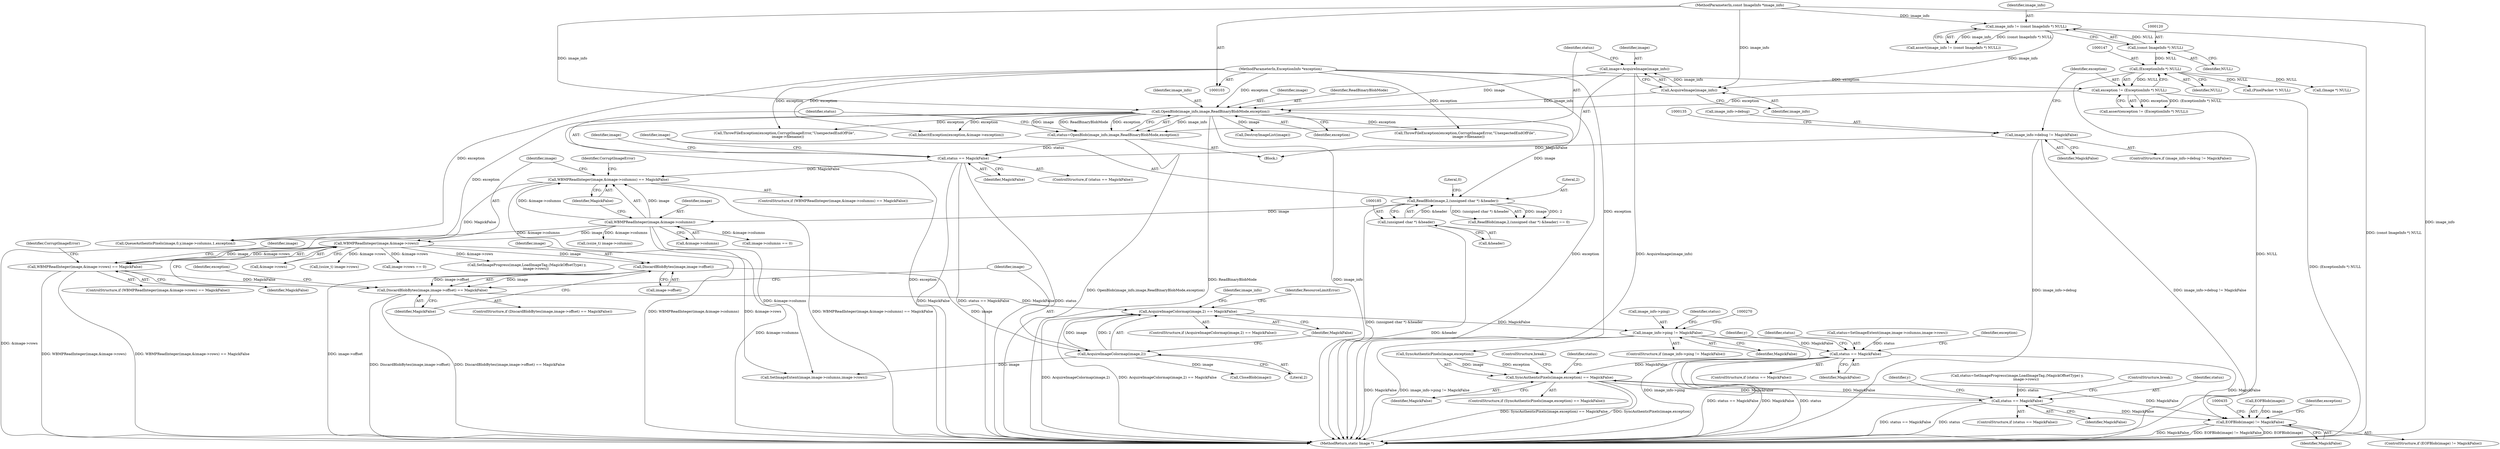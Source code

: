 digraph "0_ImageMagick_f6e9d0d9955e85bdd7540b251cd50d598dacc5e6_72@pointer" {
"1000263" [label="(Call,image_info->ping != MagickFalse)"];
"1000254" [label="(Call,AcquireImageColormap(image,2) == MagickFalse)"];
"1000255" [label="(Call,AcquireImageColormap(image,2))"];
"1000240" [label="(Call,DiscardBlobBytes(image,image->offset))"];
"1000213" [label="(Call,WBMPReadInteger(image,&image->rows))"];
"1000201" [label="(Call,WBMPReadInteger(image,&image->columns))"];
"1000181" [label="(Call,ReadBlob(image,2,(unsigned char *) &header))"];
"1000161" [label="(Call,OpenBlob(image_info,image,ReadBinaryBlobMode,exception))"];
"1000157" [label="(Call,AcquireImage(image_info))"];
"1000117" [label="(Call,image_info != (const ImageInfo *) NULL)"];
"1000104" [label="(MethodParameterIn,const ImageInfo *image_info)"];
"1000119" [label="(Call,(const ImageInfo *) NULL)"];
"1000155" [label="(Call,image=AcquireImage(image_info))"];
"1000144" [label="(Call,exception != (ExceptionInfo *) NULL)"];
"1000105" [label="(MethodParameterIn,ExceptionInfo *exception)"];
"1000146" [label="(Call,(ExceptionInfo *) NULL)"];
"1000184" [label="(Call,(unsigned char *) &header)"];
"1000239" [label="(Call,DiscardBlobBytes(image,image->offset) == MagickFalse)"];
"1000212" [label="(Call,WBMPReadInteger(image,&image->rows) == MagickFalse)"];
"1000200" [label="(Call,WBMPReadInteger(image,&image->columns) == MagickFalse)"];
"1000167" [label="(Call,status == MagickFalse)"];
"1000159" [label="(Call,status=OpenBlob(image_info,image,ReadBinaryBlobMode,exception))"];
"1000129" [label="(Call,image_info->debug != MagickFalse)"];
"1000287" [label="(Call,status == MagickFalse)"];
"1000396" [label="(Call,SyncAuthenticPixels(image,exception) == MagickFalse)"];
"1000414" [label="(Call,status == MagickFalse)"];
"1000423" [label="(Call,EOFBlob(image) != MagickFalse)"];
"1000258" [label="(Identifier,MagickFalse)"];
"1000397" [label="(Call,SyncAuthenticPixels(image,exception))"];
"1000424" [label="(Call,EOFBlob(image))"];
"1000172" [label="(Identifier,image)"];
"1000181" [label="(Call,ReadBlob(image,2,(unsigned char *) &header))"];
"1000415" [label="(Identifier,status)"];
"1000403" [label="(Identifier,status)"];
"1000213" [label="(Call,WBMPReadInteger(image,&image->rows))"];
"1000260" [label="(Identifier,ResourceLimitError)"];
"1000169" [label="(Identifier,MagickFalse)"];
"1000202" [label="(Identifier,image)"];
"1000121" [label="(Identifier,NULL)"];
"1000212" [label="(Call,WBMPReadInteger(image,&image->rows) == MagickFalse)"];
"1000348" [label="(Call,(ssize_t) image->columns)"];
"1000413" [label="(ControlStructure,if (status == MagickFalse))"];
"1000263" [label="(Call,image_info->ping != MagickFalse)"];
"1000201" [label="(Call,WBMPReadInteger(image,&image->columns))"];
"1000316" [label="(Call,QueueAuthenticPixels(image,0,y,image->columns,1,exception))"];
"1000163" [label="(Identifier,image)"];
"1000164" [label="(Identifier,ReadBinaryBlobMode)"];
"1000186" [label="(Call,&header)"];
"1000182" [label="(Identifier,image)"];
"1000162" [label="(Identifier,image_info)"];
"1000221" [label="(Identifier,CorruptImageError)"];
"1000209" [label="(Identifier,CorruptImageError)"];
"1000105" [label="(MethodParameterIn,ExceptionInfo *exception)"];
"1000106" [label="(Block,)"];
"1000143" [label="(Call,assert(exception != (ExceptionInfo *) NULL))"];
"1000129" [label="(Call,image_info->debug != MagickFalse)"];
"1000291" [label="(Call,InheritException(exception,&image->exception))"];
"1000148" [label="(Identifier,NULL)"];
"1000116" [label="(Call,assert(image_info != (const ImageInfo *) NULL))"];
"1000276" [label="(Call,status=SetImageExtent(image,image->columns,image->rows))"];
"1000238" [label="(ControlStructure,if (DiscardBlobBytes(image,image->offset) == MagickFalse))"];
"1000271" [label="(Call,CloseBlob(image))"];
"1000203" [label="(Call,&image->columns)"];
"1000426" [label="(Identifier,MagickFalse)"];
"1000255" [label="(Call,AcquireImageColormap(image,2))"];
"1000215" [label="(Call,&image->rows)"];
"1000422" [label="(ControlStructure,if (EOFBlob(image) != MagickFalse))"];
"1000286" [label="(ControlStructure,if (status == MagickFalse))"];
"1000414" [label="(Call,status == MagickFalse)"];
"1000160" [label="(Identifier,status)"];
"1000245" [label="(Identifier,MagickFalse)"];
"1000247" [label="(Identifier,exception)"];
"1000158" [label="(Identifier,image_info)"];
"1000166" [label="(ControlStructure,if (status == MagickFalse))"];
"1000253" [label="(ControlStructure,if (AcquireImageColormap(image,2) == MagickFalse))"];
"1000219" [label="(Identifier,MagickFalse)"];
"1000264" [label="(Call,image_info->ping)"];
"1000416" [label="(Identifier,MagickFalse)"];
"1000400" [label="(Identifier,MagickFalse)"];
"1000428" [label="(Identifier,exception)"];
"1000227" [label="(Identifier,image)"];
"1000161" [label="(Call,OpenBlob(image_info,image,ReadBinaryBlobMode,exception))"];
"1000306" [label="(Call,(ssize_t) image->rows)"];
"1000117" [label="(Call,image_info != (const ImageInfo *) NULL)"];
"1000159" [label="(Call,status=OpenBlob(image_info,image,ReadBinaryBlobMode,exception))"];
"1000167" [label="(Call,status == MagickFalse)"];
"1000265" [label="(Identifier,image_info)"];
"1000278" [label="(Call,SetImageExtent(image,image->columns,image->rows))"];
"1000441" [label="(MethodReturn,static Image *)"];
"1000183" [label="(Literal,2)"];
"1000188" [label="(Literal,0)"];
"1000230" [label="(Call,image->rows == 0)"];
"1000146" [label="(Call,(ExceptionInfo *) NULL)"];
"1000328" [label="(Call,(PixelPacket *) NULL)"];
"1000256" [label="(Identifier,image)"];
"1000427" [label="(Call,ThrowFileException(exception,CorruptImageError,\"UnexpectedEndOfFile\",\n      image->filename))"];
"1000118" [label="(Identifier,image_info)"];
"1000156" [label="(Identifier,image)"];
"1000289" [label="(Identifier,MagickFalse)"];
"1000242" [label="(Call,image->offset)"];
"1000199" [label="(ControlStructure,if (WBMPReadInteger(image,&image->columns) == MagickFalse))"];
"1000395" [label="(ControlStructure,if (SyncAuthenticPixels(image,exception) == MagickFalse))"];
"1000292" [label="(Identifier,exception)"];
"1000287" [label="(Call,status == MagickFalse)"];
"1000207" [label="(Identifier,MagickFalse)"];
"1000157" [label="(Call,AcquireImage(image_info))"];
"1000401" [label="(ControlStructure,break;)"];
"1000184" [label="(Call,(unsigned char *) &header)"];
"1000104" [label="(MethodParameterIn,const ImageInfo *image_info)"];
"1000262" [label="(ControlStructure,if (image_info->ping != MagickFalse))"];
"1000133" [label="(Identifier,MagickFalse)"];
"1000246" [label="(Call,ThrowFileException(exception,CorruptImageError,\"UnexpectedEndOfFile\",\n      image->filename))"];
"1000267" [label="(Identifier,MagickFalse)"];
"1000155" [label="(Call,image=AcquireImage(image_info))"];
"1000128" [label="(ControlStructure,if (image_info->debug != MagickFalse))"];
"1000404" [label="(Call,SetImageProgress(image,LoadImageTag,(MagickOffsetType) y,\n                image->rows))"];
"1000312" [label="(Identifier,y)"];
"1000145" [label="(Identifier,exception)"];
"1000130" [label="(Call,image_info->debug)"];
"1000240" [label="(Call,DiscardBlobBytes(image,image->offset))"];
"1000302" [label="(Identifier,y)"];
"1000288" [label="(Identifier,status)"];
"1000119" [label="(Call,(const ImageInfo *) NULL)"];
"1000144" [label="(Call,exception != (ExceptionInfo *) NULL)"];
"1000168" [label="(Identifier,status)"];
"1000176" [label="(Call,(Image *) NULL)"];
"1000257" [label="(Literal,2)"];
"1000402" [label="(Call,status=SetImageProgress(image,LoadImageTag,(MagickOffsetType) y,\n                image->rows))"];
"1000417" [label="(ControlStructure,break;)"];
"1000173" [label="(Call,DestroyImageList(image))"];
"1000254" [label="(Call,AcquireImageColormap(image,2) == MagickFalse)"];
"1000165" [label="(Identifier,exception)"];
"1000277" [label="(Identifier,status)"];
"1000225" [label="(Call,image->columns == 0)"];
"1000241" [label="(Identifier,image)"];
"1000200" [label="(Call,WBMPReadInteger(image,&image->columns) == MagickFalse)"];
"1000423" [label="(Call,EOFBlob(image) != MagickFalse)"];
"1000239" [label="(Call,DiscardBlobBytes(image,image->offset) == MagickFalse)"];
"1000214" [label="(Identifier,image)"];
"1000180" [label="(Call,ReadBlob(image,2,(unsigned char *) &header) == 0)"];
"1000211" [label="(ControlStructure,if (WBMPReadInteger(image,&image->rows) == MagickFalse))"];
"1000396" [label="(Call,SyncAuthenticPixels(image,exception) == MagickFalse)"];
"1000263" -> "1000262"  [label="AST: "];
"1000263" -> "1000267"  [label="CFG: "];
"1000264" -> "1000263"  [label="AST: "];
"1000267" -> "1000263"  [label="AST: "];
"1000270" -> "1000263"  [label="CFG: "];
"1000277" -> "1000263"  [label="CFG: "];
"1000263" -> "1000441"  [label="DDG: MagickFalse"];
"1000263" -> "1000441"  [label="DDG: image_info->ping != MagickFalse"];
"1000263" -> "1000441"  [label="DDG: image_info->ping"];
"1000254" -> "1000263"  [label="DDG: MagickFalse"];
"1000263" -> "1000287"  [label="DDG: MagickFalse"];
"1000254" -> "1000253"  [label="AST: "];
"1000254" -> "1000258"  [label="CFG: "];
"1000255" -> "1000254"  [label="AST: "];
"1000258" -> "1000254"  [label="AST: "];
"1000260" -> "1000254"  [label="CFG: "];
"1000265" -> "1000254"  [label="CFG: "];
"1000254" -> "1000441"  [label="DDG: AcquireImageColormap(image,2)"];
"1000254" -> "1000441"  [label="DDG: AcquireImageColormap(image,2) == MagickFalse"];
"1000255" -> "1000254"  [label="DDG: image"];
"1000255" -> "1000254"  [label="DDG: 2"];
"1000239" -> "1000254"  [label="DDG: MagickFalse"];
"1000255" -> "1000257"  [label="CFG: "];
"1000256" -> "1000255"  [label="AST: "];
"1000257" -> "1000255"  [label="AST: "];
"1000258" -> "1000255"  [label="CFG: "];
"1000240" -> "1000255"  [label="DDG: image"];
"1000255" -> "1000271"  [label="DDG: image"];
"1000255" -> "1000278"  [label="DDG: image"];
"1000240" -> "1000239"  [label="AST: "];
"1000240" -> "1000242"  [label="CFG: "];
"1000241" -> "1000240"  [label="AST: "];
"1000242" -> "1000240"  [label="AST: "];
"1000245" -> "1000240"  [label="CFG: "];
"1000240" -> "1000441"  [label="DDG: image->offset"];
"1000240" -> "1000239"  [label="DDG: image"];
"1000240" -> "1000239"  [label="DDG: image->offset"];
"1000213" -> "1000240"  [label="DDG: image"];
"1000213" -> "1000212"  [label="AST: "];
"1000213" -> "1000215"  [label="CFG: "];
"1000214" -> "1000213"  [label="AST: "];
"1000215" -> "1000213"  [label="AST: "];
"1000219" -> "1000213"  [label="CFG: "];
"1000213" -> "1000441"  [label="DDG: &image->rows"];
"1000213" -> "1000212"  [label="DDG: image"];
"1000213" -> "1000212"  [label="DDG: &image->rows"];
"1000201" -> "1000213"  [label="DDG: image"];
"1000213" -> "1000230"  [label="DDG: &image->rows"];
"1000213" -> "1000278"  [label="DDG: &image->rows"];
"1000213" -> "1000306"  [label="DDG: &image->rows"];
"1000213" -> "1000404"  [label="DDG: &image->rows"];
"1000201" -> "1000200"  [label="AST: "];
"1000201" -> "1000203"  [label="CFG: "];
"1000202" -> "1000201"  [label="AST: "];
"1000203" -> "1000201"  [label="AST: "];
"1000207" -> "1000201"  [label="CFG: "];
"1000201" -> "1000441"  [label="DDG: &image->columns"];
"1000201" -> "1000200"  [label="DDG: image"];
"1000201" -> "1000200"  [label="DDG: &image->columns"];
"1000181" -> "1000201"  [label="DDG: image"];
"1000201" -> "1000225"  [label="DDG: &image->columns"];
"1000201" -> "1000278"  [label="DDG: &image->columns"];
"1000201" -> "1000316"  [label="DDG: &image->columns"];
"1000201" -> "1000348"  [label="DDG: &image->columns"];
"1000181" -> "1000180"  [label="AST: "];
"1000181" -> "1000184"  [label="CFG: "];
"1000182" -> "1000181"  [label="AST: "];
"1000183" -> "1000181"  [label="AST: "];
"1000184" -> "1000181"  [label="AST: "];
"1000188" -> "1000181"  [label="CFG: "];
"1000181" -> "1000441"  [label="DDG: (unsigned char *) &header"];
"1000181" -> "1000180"  [label="DDG: image"];
"1000181" -> "1000180"  [label="DDG: 2"];
"1000181" -> "1000180"  [label="DDG: (unsigned char *) &header"];
"1000161" -> "1000181"  [label="DDG: image"];
"1000184" -> "1000181"  [label="DDG: &header"];
"1000161" -> "1000159"  [label="AST: "];
"1000161" -> "1000165"  [label="CFG: "];
"1000162" -> "1000161"  [label="AST: "];
"1000163" -> "1000161"  [label="AST: "];
"1000164" -> "1000161"  [label="AST: "];
"1000165" -> "1000161"  [label="AST: "];
"1000159" -> "1000161"  [label="CFG: "];
"1000161" -> "1000441"  [label="DDG: ReadBinaryBlobMode"];
"1000161" -> "1000441"  [label="DDG: image_info"];
"1000161" -> "1000441"  [label="DDG: exception"];
"1000161" -> "1000159"  [label="DDG: image_info"];
"1000161" -> "1000159"  [label="DDG: image"];
"1000161" -> "1000159"  [label="DDG: ReadBinaryBlobMode"];
"1000161" -> "1000159"  [label="DDG: exception"];
"1000157" -> "1000161"  [label="DDG: image_info"];
"1000104" -> "1000161"  [label="DDG: image_info"];
"1000155" -> "1000161"  [label="DDG: image"];
"1000144" -> "1000161"  [label="DDG: exception"];
"1000105" -> "1000161"  [label="DDG: exception"];
"1000161" -> "1000173"  [label="DDG: image"];
"1000161" -> "1000246"  [label="DDG: exception"];
"1000161" -> "1000291"  [label="DDG: exception"];
"1000161" -> "1000316"  [label="DDG: exception"];
"1000161" -> "1000427"  [label="DDG: exception"];
"1000157" -> "1000155"  [label="AST: "];
"1000157" -> "1000158"  [label="CFG: "];
"1000158" -> "1000157"  [label="AST: "];
"1000155" -> "1000157"  [label="CFG: "];
"1000157" -> "1000155"  [label="DDG: image_info"];
"1000117" -> "1000157"  [label="DDG: image_info"];
"1000104" -> "1000157"  [label="DDG: image_info"];
"1000117" -> "1000116"  [label="AST: "];
"1000117" -> "1000119"  [label="CFG: "];
"1000118" -> "1000117"  [label="AST: "];
"1000119" -> "1000117"  [label="AST: "];
"1000116" -> "1000117"  [label="CFG: "];
"1000117" -> "1000441"  [label="DDG: (const ImageInfo *) NULL"];
"1000117" -> "1000116"  [label="DDG: image_info"];
"1000117" -> "1000116"  [label="DDG: (const ImageInfo *) NULL"];
"1000104" -> "1000117"  [label="DDG: image_info"];
"1000119" -> "1000117"  [label="DDG: NULL"];
"1000104" -> "1000103"  [label="AST: "];
"1000104" -> "1000441"  [label="DDG: image_info"];
"1000119" -> "1000121"  [label="CFG: "];
"1000120" -> "1000119"  [label="AST: "];
"1000121" -> "1000119"  [label="AST: "];
"1000119" -> "1000146"  [label="DDG: NULL"];
"1000155" -> "1000106"  [label="AST: "];
"1000156" -> "1000155"  [label="AST: "];
"1000160" -> "1000155"  [label="CFG: "];
"1000155" -> "1000441"  [label="DDG: AcquireImage(image_info)"];
"1000144" -> "1000143"  [label="AST: "];
"1000144" -> "1000146"  [label="CFG: "];
"1000145" -> "1000144"  [label="AST: "];
"1000146" -> "1000144"  [label="AST: "];
"1000143" -> "1000144"  [label="CFG: "];
"1000144" -> "1000441"  [label="DDG: (ExceptionInfo *) NULL"];
"1000144" -> "1000143"  [label="DDG: exception"];
"1000144" -> "1000143"  [label="DDG: (ExceptionInfo *) NULL"];
"1000105" -> "1000144"  [label="DDG: exception"];
"1000146" -> "1000144"  [label="DDG: NULL"];
"1000105" -> "1000103"  [label="AST: "];
"1000105" -> "1000441"  [label="DDG: exception"];
"1000105" -> "1000246"  [label="DDG: exception"];
"1000105" -> "1000291"  [label="DDG: exception"];
"1000105" -> "1000316"  [label="DDG: exception"];
"1000105" -> "1000397"  [label="DDG: exception"];
"1000105" -> "1000427"  [label="DDG: exception"];
"1000146" -> "1000148"  [label="CFG: "];
"1000147" -> "1000146"  [label="AST: "];
"1000148" -> "1000146"  [label="AST: "];
"1000146" -> "1000441"  [label="DDG: NULL"];
"1000146" -> "1000176"  [label="DDG: NULL"];
"1000146" -> "1000328"  [label="DDG: NULL"];
"1000184" -> "1000186"  [label="CFG: "];
"1000185" -> "1000184"  [label="AST: "];
"1000186" -> "1000184"  [label="AST: "];
"1000184" -> "1000441"  [label="DDG: &header"];
"1000239" -> "1000238"  [label="AST: "];
"1000239" -> "1000245"  [label="CFG: "];
"1000245" -> "1000239"  [label="AST: "];
"1000247" -> "1000239"  [label="CFG: "];
"1000256" -> "1000239"  [label="CFG: "];
"1000239" -> "1000441"  [label="DDG: DiscardBlobBytes(image,image->offset) == MagickFalse"];
"1000239" -> "1000441"  [label="DDG: DiscardBlobBytes(image,image->offset)"];
"1000212" -> "1000239"  [label="DDG: MagickFalse"];
"1000212" -> "1000211"  [label="AST: "];
"1000212" -> "1000219"  [label="CFG: "];
"1000219" -> "1000212"  [label="AST: "];
"1000221" -> "1000212"  [label="CFG: "];
"1000227" -> "1000212"  [label="CFG: "];
"1000212" -> "1000441"  [label="DDG: WBMPReadInteger(image,&image->rows) == MagickFalse"];
"1000212" -> "1000441"  [label="DDG: WBMPReadInteger(image,&image->rows)"];
"1000200" -> "1000212"  [label="DDG: MagickFalse"];
"1000200" -> "1000199"  [label="AST: "];
"1000200" -> "1000207"  [label="CFG: "];
"1000207" -> "1000200"  [label="AST: "];
"1000209" -> "1000200"  [label="CFG: "];
"1000214" -> "1000200"  [label="CFG: "];
"1000200" -> "1000441"  [label="DDG: WBMPReadInteger(image,&image->columns)"];
"1000200" -> "1000441"  [label="DDG: WBMPReadInteger(image,&image->columns) == MagickFalse"];
"1000167" -> "1000200"  [label="DDG: MagickFalse"];
"1000167" -> "1000166"  [label="AST: "];
"1000167" -> "1000169"  [label="CFG: "];
"1000168" -> "1000167"  [label="AST: "];
"1000169" -> "1000167"  [label="AST: "];
"1000172" -> "1000167"  [label="CFG: "];
"1000182" -> "1000167"  [label="CFG: "];
"1000167" -> "1000441"  [label="DDG: status"];
"1000167" -> "1000441"  [label="DDG: MagickFalse"];
"1000167" -> "1000441"  [label="DDG: status == MagickFalse"];
"1000159" -> "1000167"  [label="DDG: status"];
"1000129" -> "1000167"  [label="DDG: MagickFalse"];
"1000159" -> "1000106"  [label="AST: "];
"1000160" -> "1000159"  [label="AST: "];
"1000168" -> "1000159"  [label="CFG: "];
"1000159" -> "1000441"  [label="DDG: OpenBlob(image_info,image,ReadBinaryBlobMode,exception)"];
"1000129" -> "1000128"  [label="AST: "];
"1000129" -> "1000133"  [label="CFG: "];
"1000130" -> "1000129"  [label="AST: "];
"1000133" -> "1000129"  [label="AST: "];
"1000135" -> "1000129"  [label="CFG: "];
"1000145" -> "1000129"  [label="CFG: "];
"1000129" -> "1000441"  [label="DDG: image_info->debug"];
"1000129" -> "1000441"  [label="DDG: image_info->debug != MagickFalse"];
"1000287" -> "1000286"  [label="AST: "];
"1000287" -> "1000289"  [label="CFG: "];
"1000288" -> "1000287"  [label="AST: "];
"1000289" -> "1000287"  [label="AST: "];
"1000292" -> "1000287"  [label="CFG: "];
"1000302" -> "1000287"  [label="CFG: "];
"1000287" -> "1000441"  [label="DDG: status == MagickFalse"];
"1000287" -> "1000441"  [label="DDG: MagickFalse"];
"1000287" -> "1000441"  [label="DDG: status"];
"1000276" -> "1000287"  [label="DDG: status"];
"1000287" -> "1000396"  [label="DDG: MagickFalse"];
"1000287" -> "1000423"  [label="DDG: MagickFalse"];
"1000396" -> "1000395"  [label="AST: "];
"1000396" -> "1000400"  [label="CFG: "];
"1000397" -> "1000396"  [label="AST: "];
"1000400" -> "1000396"  [label="AST: "];
"1000401" -> "1000396"  [label="CFG: "];
"1000403" -> "1000396"  [label="CFG: "];
"1000396" -> "1000441"  [label="DDG: SyncAuthenticPixels(image,exception) == MagickFalse"];
"1000396" -> "1000441"  [label="DDG: SyncAuthenticPixels(image,exception)"];
"1000397" -> "1000396"  [label="DDG: image"];
"1000397" -> "1000396"  [label="DDG: exception"];
"1000414" -> "1000396"  [label="DDG: MagickFalse"];
"1000396" -> "1000414"  [label="DDG: MagickFalse"];
"1000396" -> "1000423"  [label="DDG: MagickFalse"];
"1000414" -> "1000413"  [label="AST: "];
"1000414" -> "1000416"  [label="CFG: "];
"1000415" -> "1000414"  [label="AST: "];
"1000416" -> "1000414"  [label="AST: "];
"1000417" -> "1000414"  [label="CFG: "];
"1000312" -> "1000414"  [label="CFG: "];
"1000414" -> "1000441"  [label="DDG: status == MagickFalse"];
"1000414" -> "1000441"  [label="DDG: status"];
"1000402" -> "1000414"  [label="DDG: status"];
"1000414" -> "1000423"  [label="DDG: MagickFalse"];
"1000423" -> "1000422"  [label="AST: "];
"1000423" -> "1000426"  [label="CFG: "];
"1000424" -> "1000423"  [label="AST: "];
"1000426" -> "1000423"  [label="AST: "];
"1000428" -> "1000423"  [label="CFG: "];
"1000435" -> "1000423"  [label="CFG: "];
"1000423" -> "1000441"  [label="DDG: EOFBlob(image)"];
"1000423" -> "1000441"  [label="DDG: MagickFalse"];
"1000423" -> "1000441"  [label="DDG: EOFBlob(image) != MagickFalse"];
"1000424" -> "1000423"  [label="DDG: image"];
}
